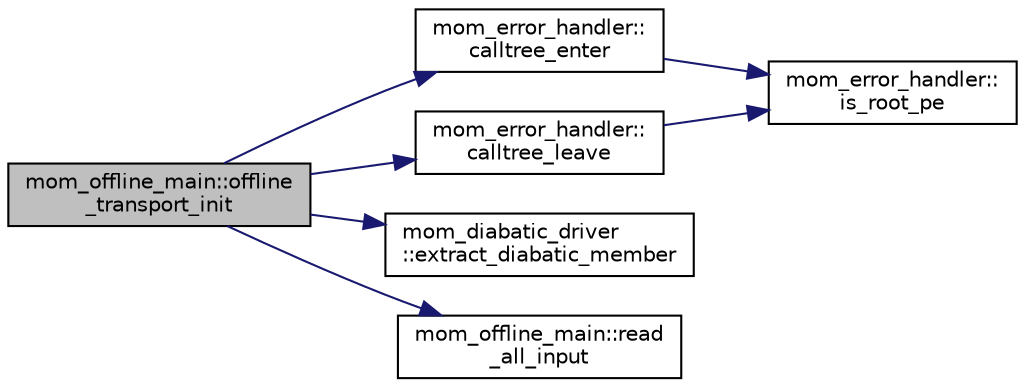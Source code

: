 digraph "mom_offline_main::offline_transport_init"
{
 // INTERACTIVE_SVG=YES
 // LATEX_PDF_SIZE
  edge [fontname="Helvetica",fontsize="10",labelfontname="Helvetica",labelfontsize="10"];
  node [fontname="Helvetica",fontsize="10",shape=record];
  rankdir="LR";
  Node1 [label="mom_offline_main::offline\l_transport_init",height=0.2,width=0.4,color="black", fillcolor="grey75", style="filled", fontcolor="black",tooltip="Initializes the control structure for offline transport and reads in some of the."];
  Node1 -> Node2 [color="midnightblue",fontsize="10",style="solid",fontname="Helvetica"];
  Node2 [label="mom_error_handler::\lcalltree_enter",height=0.2,width=0.4,color="black", fillcolor="white", style="filled",URL="$namespacemom__error__handler.html#a9cda07a87815f0e5594066162b4345c3",tooltip="Writes a message about entering a subroutine if call tree reporting is active."];
  Node2 -> Node3 [color="midnightblue",fontsize="10",style="solid",fontname="Helvetica"];
  Node3 [label="mom_error_handler::\lis_root_pe",height=0.2,width=0.4,color="black", fillcolor="white", style="filled",URL="$namespacemom__error__handler.html#ad5f00a53059c72fe2332d1436c80ca71",tooltip="This returns .true. if the current PE is the root PE."];
  Node1 -> Node4 [color="midnightblue",fontsize="10",style="solid",fontname="Helvetica"];
  Node4 [label="mom_error_handler::\lcalltree_leave",height=0.2,width=0.4,color="black", fillcolor="white", style="filled",URL="$namespacemom__error__handler.html#a88ea67781e2ed9b73ab7eac8ea5e8578",tooltip="Writes a message about leaving a subroutine if call tree reporting is active."];
  Node4 -> Node3 [color="midnightblue",fontsize="10",style="solid",fontname="Helvetica"];
  Node1 -> Node5 [color="midnightblue",fontsize="10",style="solid",fontname="Helvetica"];
  Node5 [label="mom_diabatic_driver\l::extract_diabatic_member",height=0.2,width=0.4,color="black", fillcolor="white", style="filled",URL="$namespacemom__diabatic__driver.html#a89d71204e03c56940387511357dac3bd",tooltip="Returns pointers or values of members within the diabatic_CS type. For extensibility,..."];
  Node1 -> Node6 [color="midnightblue",fontsize="10",style="solid",fontname="Helvetica"];
  Node6 [label="mom_offline_main::read\l_all_input",height=0.2,width=0.4,color="black", fillcolor="white", style="filled",URL="$namespacemom__offline__main.html#abc6fd7e877d8e70014cbad2d4e3f11c5",tooltip="Coordinates the allocation and reading in all time levels of uh, vh, hend, temp, and salt from files...."];
}
